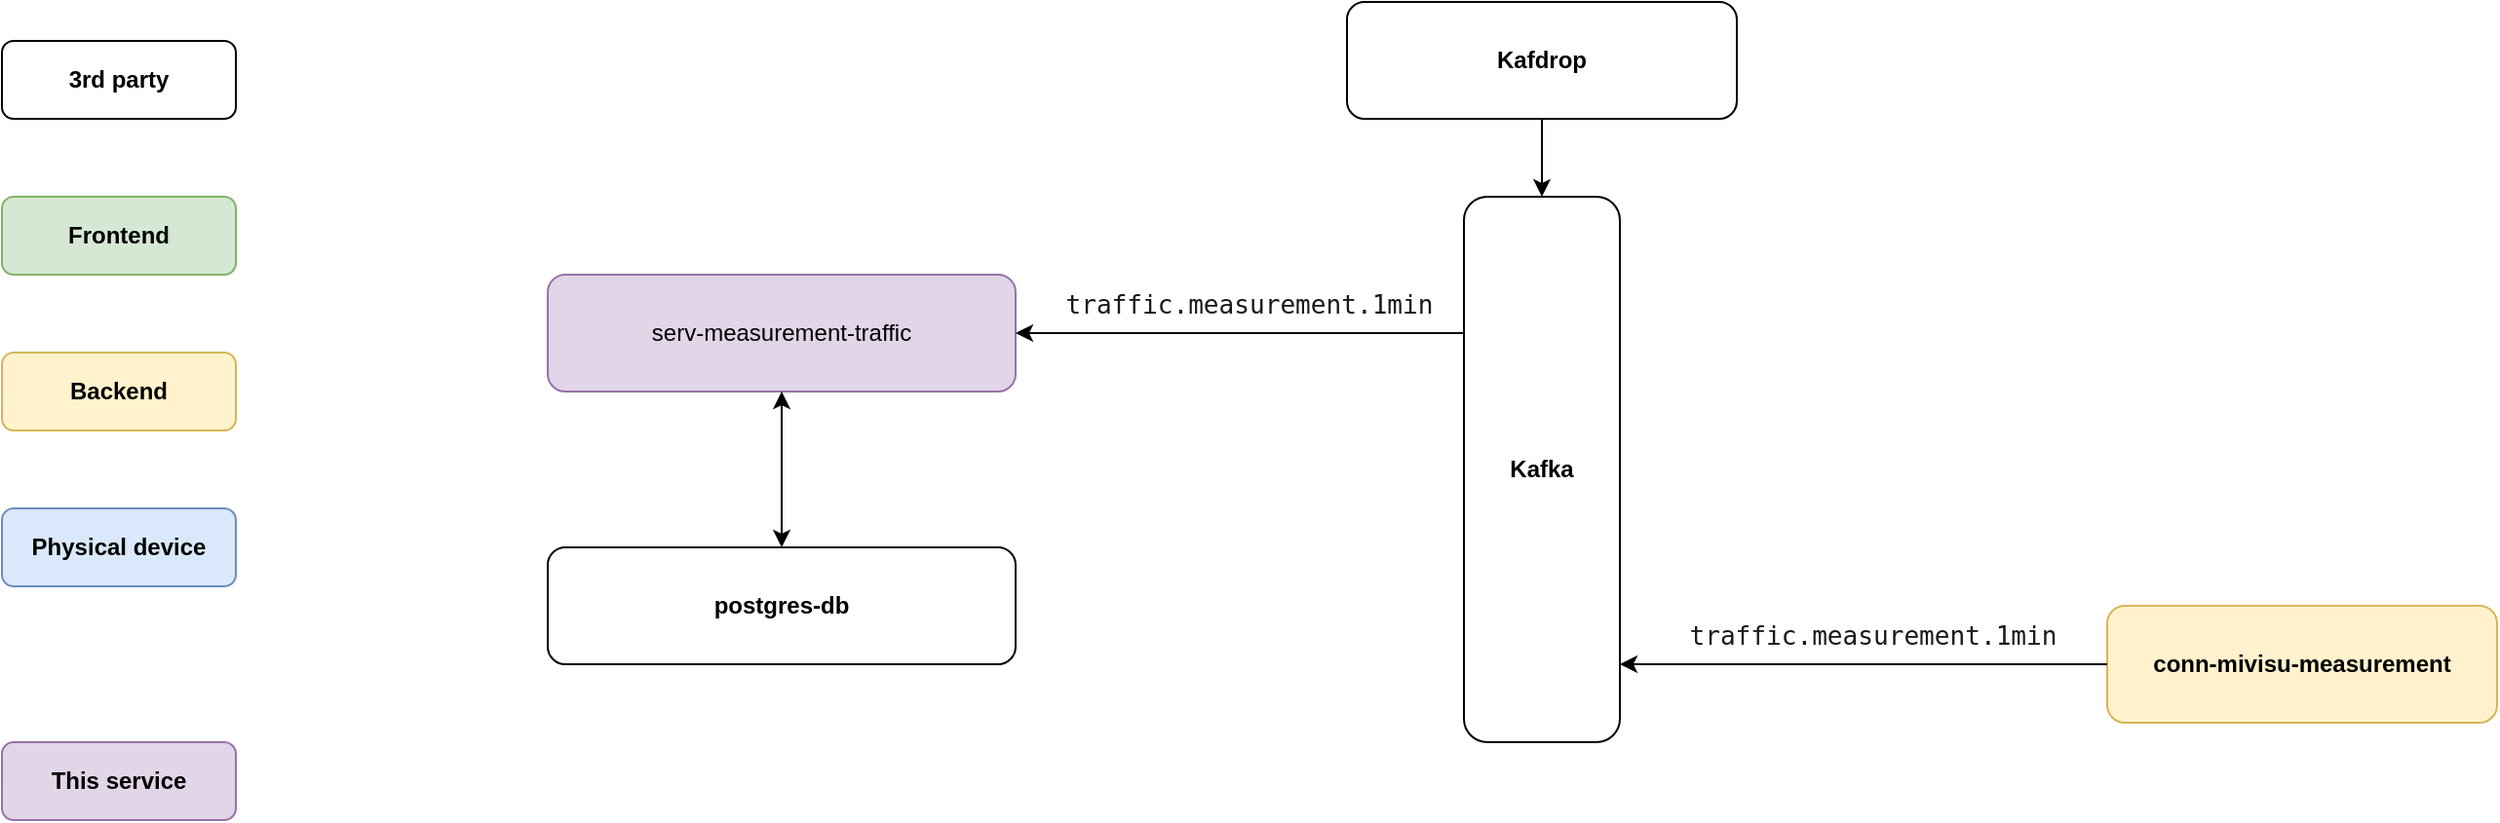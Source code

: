 <mxfile version="16.4.7" type="github"><diagram id="-n629nhOB86O1Bz0HSez" name="Page-1"><mxGraphModel dx="1420" dy="745" grid="1" gridSize="10" guides="1" tooltips="1" connect="1" arrows="1" fold="1" page="1" pageScale="1" pageWidth="1600" pageHeight="900" math="0" shadow="0"><root><mxCell id="0"/><mxCell id="1" parent="0"/><mxCell id="ERrnzsb17xwCHentSYxW-1" value="&lt;b&gt;Frontend&lt;/b&gt;" style="rounded=1;whiteSpace=wrap;html=1;fillColor=#d5e8d4;strokeColor=#82b366;" vertex="1" parent="1"><mxGeometry x="80" y="280" width="120" height="40" as="geometry"/></mxCell><mxCell id="ERrnzsb17xwCHentSYxW-2" value="&lt;b&gt;Backend&lt;/b&gt;" style="rounded=1;whiteSpace=wrap;html=1;fillColor=#fff2cc;strokeColor=#d6b656;" vertex="1" parent="1"><mxGeometry x="80" y="360" width="120" height="40" as="geometry"/></mxCell><mxCell id="ERrnzsb17xwCHentSYxW-3" value="&lt;b&gt;Physical device&lt;/b&gt;" style="rounded=1;whiteSpace=wrap;html=1;fillColor=#dae8fc;strokeColor=#6c8ebf;" vertex="1" parent="1"><mxGeometry x="80" y="440" width="120" height="40" as="geometry"/></mxCell><mxCell id="ERrnzsb17xwCHentSYxW-4" value="&lt;b&gt;This service&lt;/b&gt;" style="rounded=1;whiteSpace=wrap;html=1;fillColor=#e1d5e7;strokeColor=#9673a6;" vertex="1" parent="1"><mxGeometry x="80" y="560" width="120" height="40" as="geometry"/></mxCell><mxCell id="ERrnzsb17xwCHentSYxW-5" value="&lt;b&gt;Kafdrop&lt;/b&gt;" style="rounded=1;whiteSpace=wrap;html=1;" vertex="1" parent="1"><mxGeometry x="770" y="180" width="200" height="60" as="geometry"/></mxCell><mxCell id="ERrnzsb17xwCHentSYxW-6" value="&lt;b&gt;Kafka&lt;/b&gt;" style="rounded=1;whiteSpace=wrap;html=1;" vertex="1" parent="1"><mxGeometry x="830" y="280" width="80" height="280" as="geometry"/></mxCell><mxCell id="ERrnzsb17xwCHentSYxW-7" value="" style="endArrow=classic;html=1;rounded=0;fontColor=#1A1A1A;entryX=0.5;entryY=0;entryDx=0;entryDy=0;" edge="1" parent="1" source="ERrnzsb17xwCHentSYxW-5" target="ERrnzsb17xwCHentSYxW-6"><mxGeometry width="50" height="50" relative="1" as="geometry"><mxPoint x="760" y="390" as="sourcePoint"/><mxPoint x="810" y="340" as="targetPoint"/></mxGeometry></mxCell><mxCell id="ERrnzsb17xwCHentSYxW-8" value="&lt;b&gt;conn-mivisu-measurement&lt;/b&gt;" style="rounded=1;whiteSpace=wrap;html=1;fillColor=#fff2cc;strokeColor=#d6b656;" vertex="1" parent="1"><mxGeometry x="1160" y="490" width="200" height="60" as="geometry"/></mxCell><mxCell id="ERrnzsb17xwCHentSYxW-9" value="&lt;pre&gt;&lt;font face=&quot;jetbrains mono, monospace&quot; color=&quot;#1a1a1a&quot;&gt;&lt;span style=&quot;font-size: 13.067px ; background-color: rgb(255 , 255 , 255)&quot;&gt;traffic.measurement.1min&lt;/span&gt;&lt;/font&gt;&lt;/pre&gt;" style="text;html=1;strokeColor=none;fillColor=none;align=center;verticalAlign=middle;whiteSpace=wrap;rounded=0;" vertex="1" parent="1"><mxGeometry x="950" y="490" width="180" height="30" as="geometry"/></mxCell><mxCell id="ERrnzsb17xwCHentSYxW-10" value="&lt;b&gt;3rd party&lt;/b&gt;" style="rounded=1;whiteSpace=wrap;html=1;" vertex="1" parent="1"><mxGeometry x="80" y="200" width="120" height="40" as="geometry"/></mxCell><mxCell id="ERrnzsb17xwCHentSYxW-11" value="serv-measurement-traffic" style="rounded=1;whiteSpace=wrap;html=1;fillColor=#e1d5e7;strokeColor=#9673a6;" vertex="1" parent="1"><mxGeometry x="360" y="320" width="240" height="60" as="geometry"/></mxCell><mxCell id="ERrnzsb17xwCHentSYxW-12" value="&lt;b&gt;postgres-db&lt;/b&gt;" style="rounded=1;whiteSpace=wrap;html=1;" vertex="1" parent="1"><mxGeometry x="360" y="460" width="240" height="60" as="geometry"/></mxCell><mxCell id="ERrnzsb17xwCHentSYxW-13" value="&lt;pre&gt;&lt;font face=&quot;jetbrains mono, monospace&quot; color=&quot;#1a1a1a&quot;&gt;&lt;span style=&quot;font-size: 13.067px ; background-color: rgb(255 , 255 , 255)&quot;&gt;traffic.measurement.1min&lt;/span&gt;&lt;/font&gt;&lt;font color=&quot;#bbbbbb&quot; face=&quot;jetbrains mono, monospace&quot; style=&quot;background-color: rgb(40 , 44 , 52)&quot;&gt;&lt;span style=&quot;font-size: 9.8pt&quot;&gt;&lt;br&gt;&lt;/span&gt;&lt;/font&gt;&lt;/pre&gt;" style="text;html=1;strokeColor=none;fillColor=none;align=center;verticalAlign=middle;whiteSpace=wrap;rounded=0;" vertex="1" parent="1"><mxGeometry x="630" y="320" width="180" height="30" as="geometry"/></mxCell><mxCell id="ERrnzsb17xwCHentSYxW-16" value="" style="endArrow=classic;startArrow=classic;html=1;rounded=0;exitX=0.5;exitY=0;exitDx=0;exitDy=0;entryX=0.5;entryY=1;entryDx=0;entryDy=0;" edge="1" parent="1" source="ERrnzsb17xwCHentSYxW-12" target="ERrnzsb17xwCHentSYxW-11"><mxGeometry width="50" height="50" relative="1" as="geometry"><mxPoint x="485.5" y="518.98" as="sourcePoint"/><mxPoint x="560" y="480" as="targetPoint"/></mxGeometry></mxCell><mxCell id="ERrnzsb17xwCHentSYxW-17" value="" style="endArrow=classic;html=1;rounded=0;entryX=1;entryY=0.5;entryDx=0;entryDy=0;exitX=0;exitY=0.25;exitDx=0;exitDy=0;" edge="1" parent="1" source="ERrnzsb17xwCHentSYxW-6" target="ERrnzsb17xwCHentSYxW-11"><mxGeometry width="50" height="50" relative="1" as="geometry"><mxPoint x="690" y="410" as="sourcePoint"/><mxPoint x="740" y="360" as="targetPoint"/></mxGeometry></mxCell><mxCell id="ERrnzsb17xwCHentSYxW-18" value="" style="endArrow=classic;html=1;rounded=0;exitX=0;exitY=0.5;exitDx=0;exitDy=0;entryX=1;entryY=0.857;entryDx=0;entryDy=0;entryPerimeter=0;" edge="1" parent="1" source="ERrnzsb17xwCHentSYxW-8" target="ERrnzsb17xwCHentSYxW-6"><mxGeometry width="50" height="50" relative="1" as="geometry"><mxPoint x="690" y="410" as="sourcePoint"/><mxPoint x="960" y="500" as="targetPoint"/></mxGeometry></mxCell></root></mxGraphModel></diagram></mxfile>